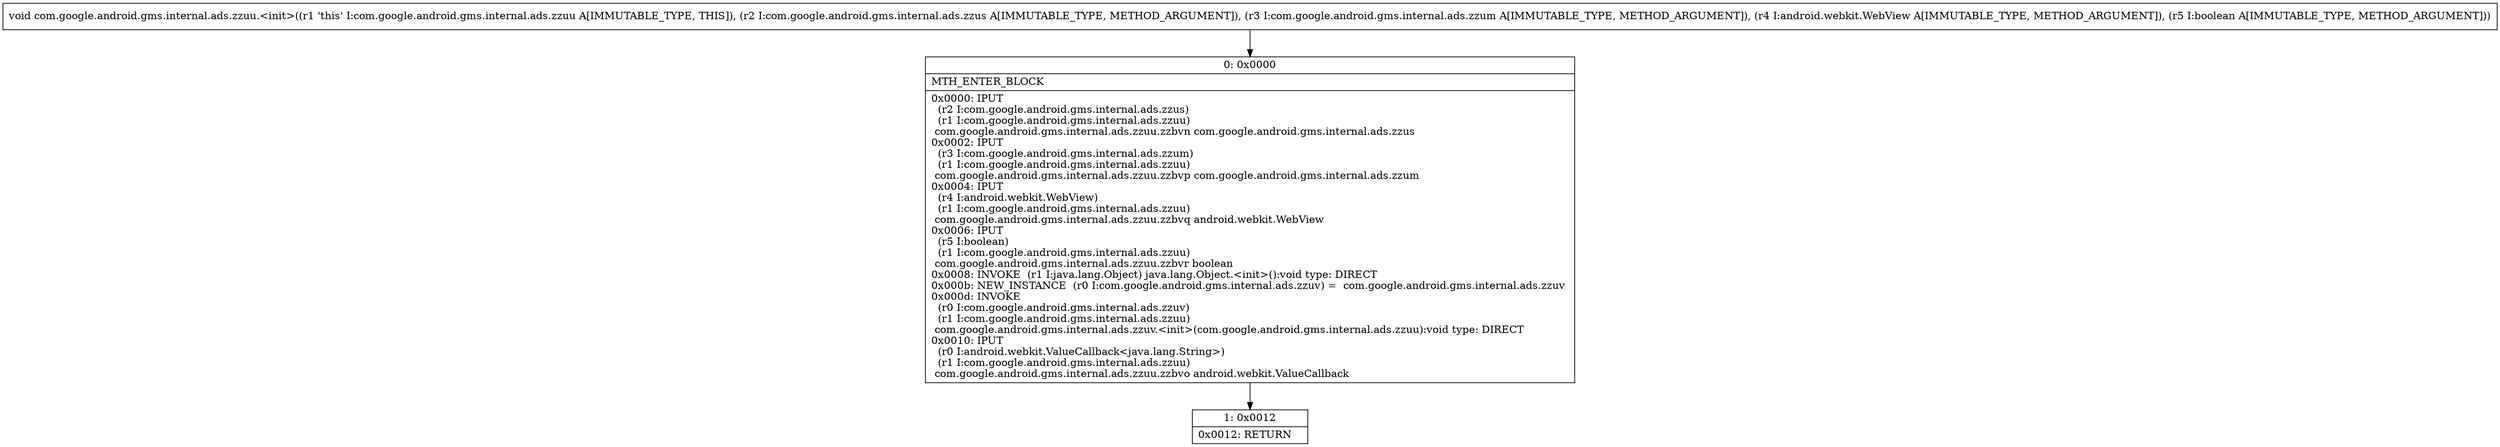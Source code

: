 digraph "CFG forcom.google.android.gms.internal.ads.zzuu.\<init\>(Lcom\/google\/android\/gms\/internal\/ads\/zzus;Lcom\/google\/android\/gms\/internal\/ads\/zzum;Landroid\/webkit\/WebView;Z)V" {
Node_0 [shape=record,label="{0\:\ 0x0000|MTH_ENTER_BLOCK\l|0x0000: IPUT  \l  (r2 I:com.google.android.gms.internal.ads.zzus)\l  (r1 I:com.google.android.gms.internal.ads.zzuu)\l com.google.android.gms.internal.ads.zzuu.zzbvn com.google.android.gms.internal.ads.zzus \l0x0002: IPUT  \l  (r3 I:com.google.android.gms.internal.ads.zzum)\l  (r1 I:com.google.android.gms.internal.ads.zzuu)\l com.google.android.gms.internal.ads.zzuu.zzbvp com.google.android.gms.internal.ads.zzum \l0x0004: IPUT  \l  (r4 I:android.webkit.WebView)\l  (r1 I:com.google.android.gms.internal.ads.zzuu)\l com.google.android.gms.internal.ads.zzuu.zzbvq android.webkit.WebView \l0x0006: IPUT  \l  (r5 I:boolean)\l  (r1 I:com.google.android.gms.internal.ads.zzuu)\l com.google.android.gms.internal.ads.zzuu.zzbvr boolean \l0x0008: INVOKE  (r1 I:java.lang.Object) java.lang.Object.\<init\>():void type: DIRECT \l0x000b: NEW_INSTANCE  (r0 I:com.google.android.gms.internal.ads.zzuv) =  com.google.android.gms.internal.ads.zzuv \l0x000d: INVOKE  \l  (r0 I:com.google.android.gms.internal.ads.zzuv)\l  (r1 I:com.google.android.gms.internal.ads.zzuu)\l com.google.android.gms.internal.ads.zzuv.\<init\>(com.google.android.gms.internal.ads.zzuu):void type: DIRECT \l0x0010: IPUT  \l  (r0 I:android.webkit.ValueCallback\<java.lang.String\>)\l  (r1 I:com.google.android.gms.internal.ads.zzuu)\l com.google.android.gms.internal.ads.zzuu.zzbvo android.webkit.ValueCallback \l}"];
Node_1 [shape=record,label="{1\:\ 0x0012|0x0012: RETURN   \l}"];
MethodNode[shape=record,label="{void com.google.android.gms.internal.ads.zzuu.\<init\>((r1 'this' I:com.google.android.gms.internal.ads.zzuu A[IMMUTABLE_TYPE, THIS]), (r2 I:com.google.android.gms.internal.ads.zzus A[IMMUTABLE_TYPE, METHOD_ARGUMENT]), (r3 I:com.google.android.gms.internal.ads.zzum A[IMMUTABLE_TYPE, METHOD_ARGUMENT]), (r4 I:android.webkit.WebView A[IMMUTABLE_TYPE, METHOD_ARGUMENT]), (r5 I:boolean A[IMMUTABLE_TYPE, METHOD_ARGUMENT])) }"];
MethodNode -> Node_0;
Node_0 -> Node_1;
}

